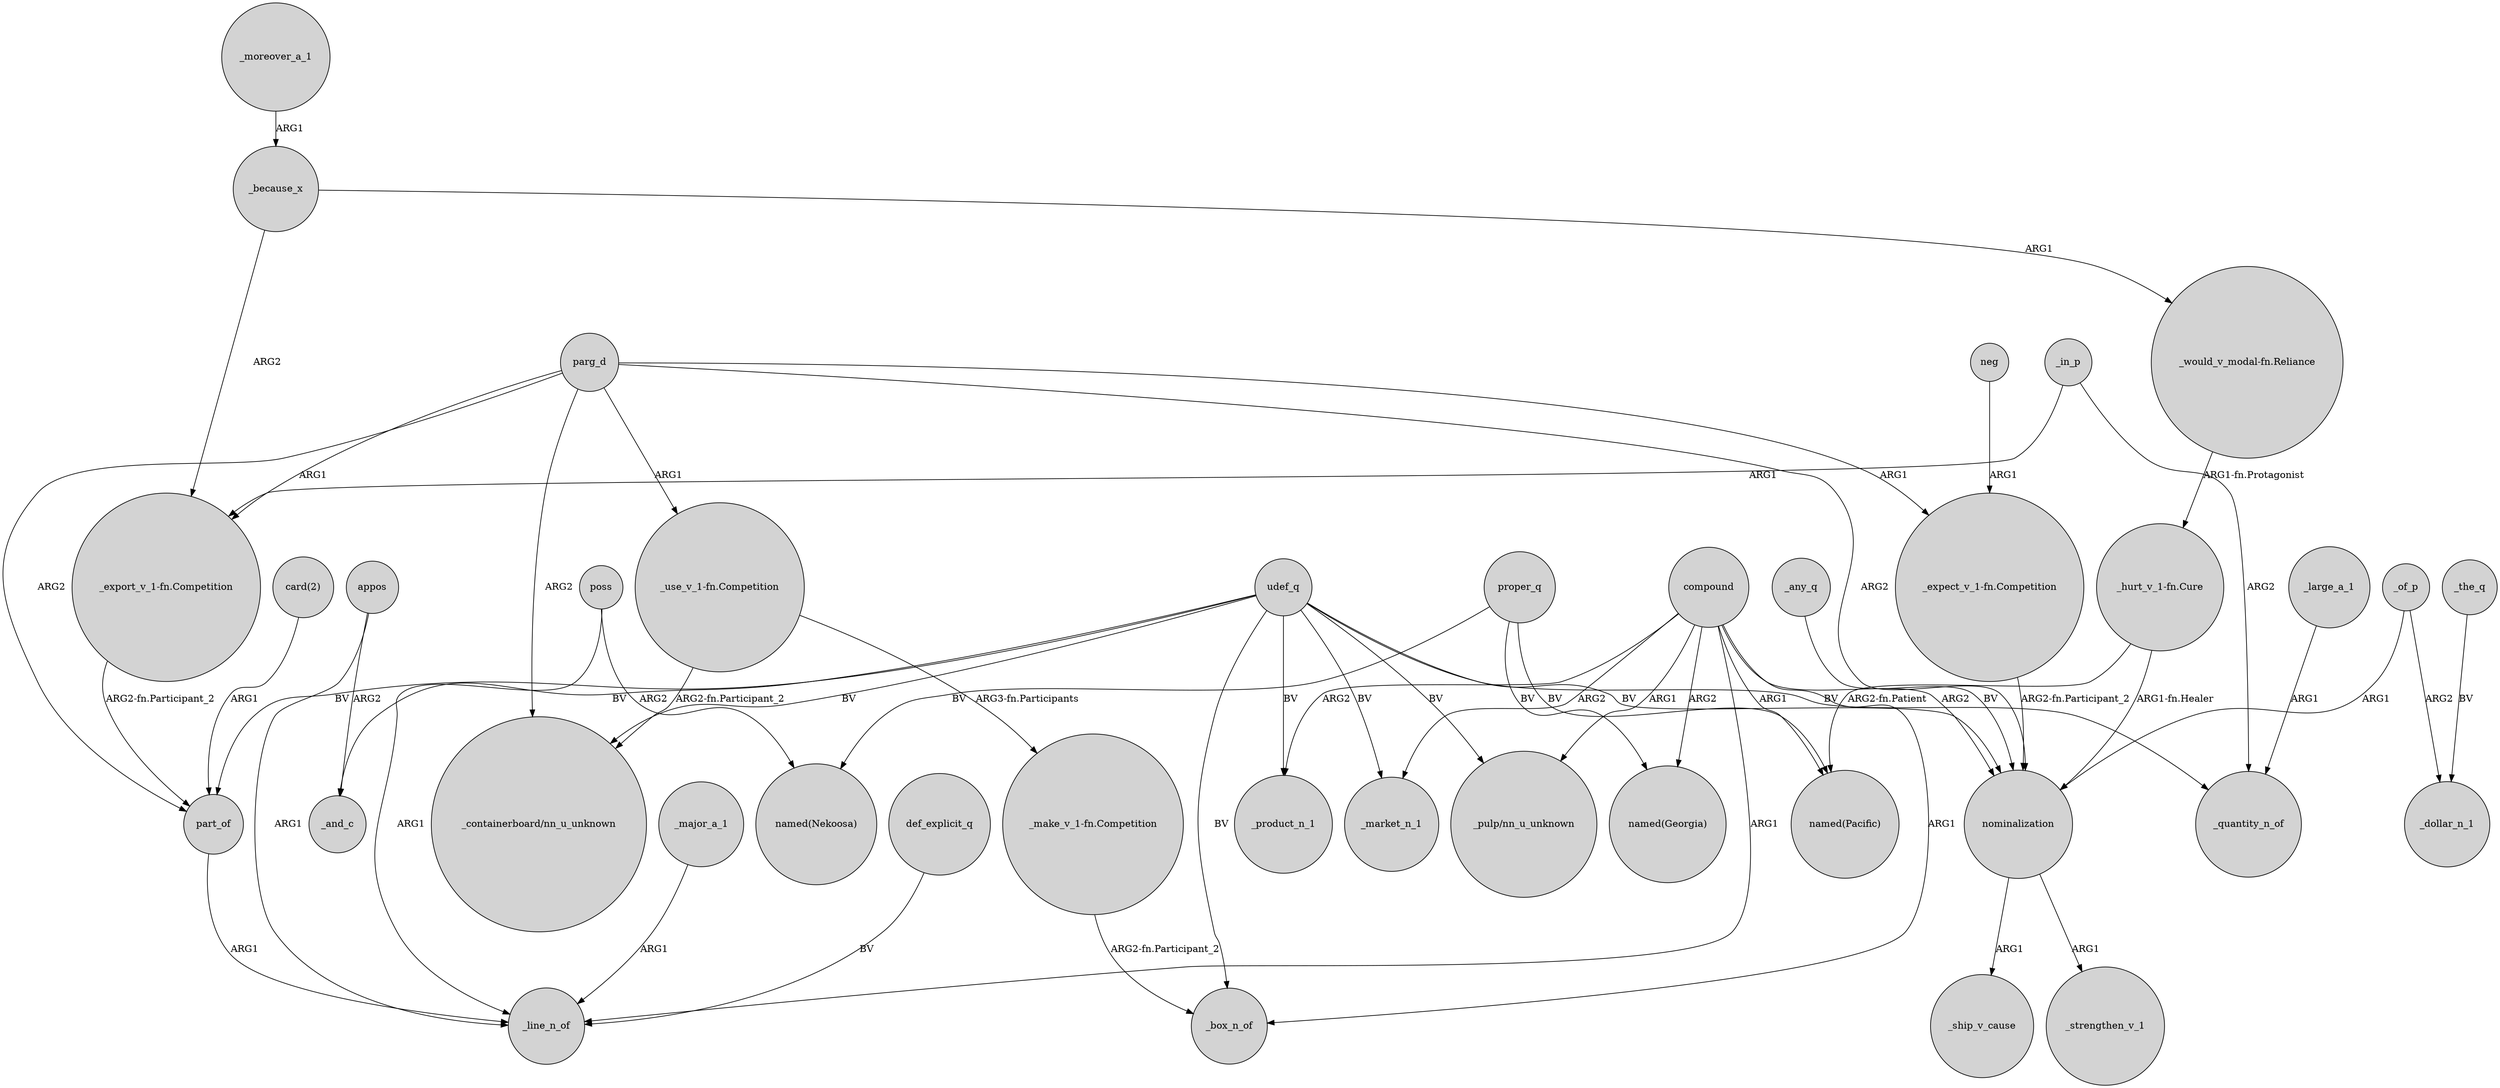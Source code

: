 digraph {
	node [shape=circle style=filled]
	_moreover_a_1 -> _because_x [label=ARG1]
	"_use_v_1-fn.Competition" -> "_containerboard/nn_u_unknown" [label="ARG2-fn.Participant_2"]
	_because_x -> "_export_v_1-fn.Competition" [label=ARG2]
	def_explicit_q -> _line_n_of [label=BV]
	udef_q -> _market_n_1 [label=BV]
	proper_q -> "named(Georgia)" [label=BV]
	appos -> _and_c [label=ARG2]
	compound -> "_pulp/nn_u_unknown" [label=ARG1]
	poss -> "named(Nekoosa)" [label=ARG2]
	udef_q -> part_of [label=BV]
	_of_p -> nominalization [label=ARG1]
	compound -> _market_n_1 [label=ARG2]
	_major_a_1 -> _line_n_of [label=ARG1]
	udef_q -> nominalization [label=BV]
	part_of -> _line_n_of [label=ARG1]
	appos -> _line_n_of [label=ARG1]
	_the_q -> _dollar_n_1 [label=BV]
	compound -> _box_n_of [label=ARG1]
	udef_q -> _product_n_1 [label=BV]
	udef_q -> _box_n_of [label=BV]
	nominalization -> _ship_v_cause [label=ARG1]
	udef_q -> _and_c [label=BV]
	parg_d -> "_use_v_1-fn.Competition" [label=ARG1]
	"card(2)" -> part_of [label=ARG1]
	_large_a_1 -> _quantity_n_of [label=ARG1]
	"_would_v_modal-fn.Reliance" -> "_hurt_v_1-fn.Cure" [label="ARG1-fn.Protagonist"]
	compound -> nominalization [label=ARG2]
	neg -> "_expect_v_1-fn.Competition" [label=ARG1]
	parg_d -> part_of [label=ARG2]
	compound -> "named(Pacific)" [label=ARG1]
	compound -> _line_n_of [label=ARG1]
	udef_q -> _quantity_n_of [label=BV]
	udef_q -> "_pulp/nn_u_unknown" [label=BV]
	parg_d -> "_containerboard/nn_u_unknown" [label=ARG2]
	"_make_v_1-fn.Competition" -> _box_n_of [label="ARG2-fn.Participant_2"]
	"_export_v_1-fn.Competition" -> part_of [label="ARG2-fn.Participant_2"]
	"_expect_v_1-fn.Competition" -> nominalization [label="ARG2-fn.Participant_2"]
	_because_x -> "_would_v_modal-fn.Reliance" [label=ARG1]
	poss -> _line_n_of [label=ARG1]
	_any_q -> nominalization [label=BV]
	_in_p -> _quantity_n_of [label=ARG2]
	"_hurt_v_1-fn.Cure" -> nominalization [label="ARG1-fn.Healer"]
	parg_d -> "_expect_v_1-fn.Competition" [label=ARG1]
	"_hurt_v_1-fn.Cure" -> "named(Pacific)" [label="ARG2-fn.Patient"]
	proper_q -> "named(Pacific)" [label=BV]
	_in_p -> "_export_v_1-fn.Competition" [label=ARG1]
	_of_p -> _dollar_n_1 [label=ARG2]
	udef_q -> "_containerboard/nn_u_unknown" [label=BV]
	"_use_v_1-fn.Competition" -> "_make_v_1-fn.Competition" [label="ARG3-fn.Participants"]
	compound -> "named(Georgia)" [label=ARG2]
	compound -> _product_n_1 [label=ARG2]
	parg_d -> "_export_v_1-fn.Competition" [label=ARG1]
	proper_q -> "named(Nekoosa)" [label=BV]
	nominalization -> _strengthen_v_1 [label=ARG1]
	parg_d -> nominalization [label=ARG2]
}
